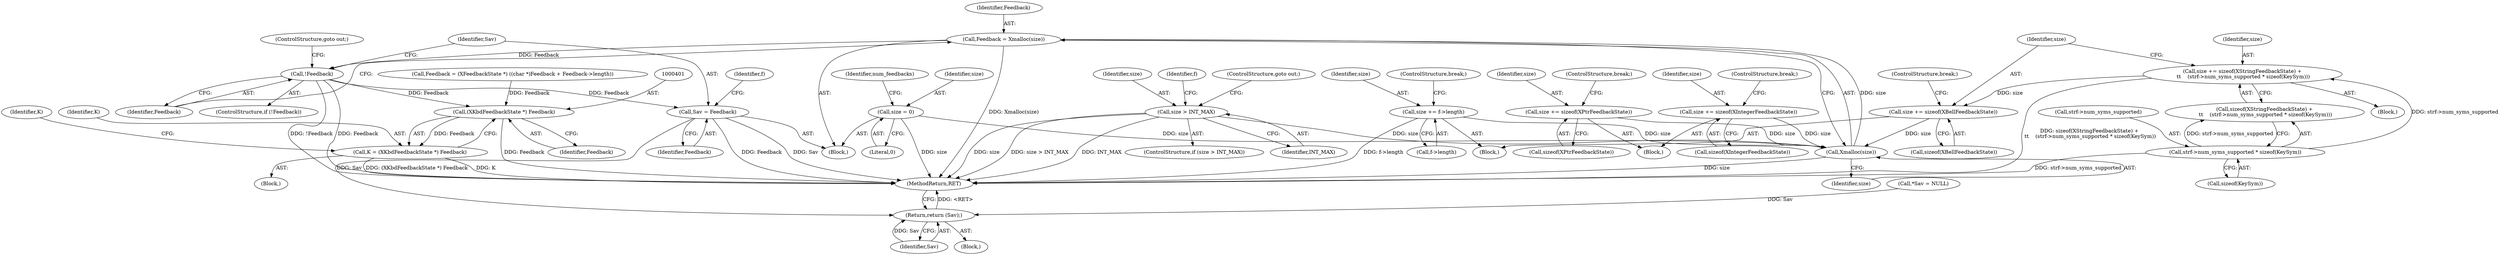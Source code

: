 digraph "0_libXi_19a9cd607de73947fcfb104682f203ffe4e1f4e5_1@API" {
"1000363" [label="(Call,Feedback = Xmalloc(size))"];
"1000365" [label="(Call,Xmalloc(size))"];
"1000348" [label="(Call,size > INT_MAX)"];
"1000335" [label="(Call,size += sizeof(XBellFeedbackState))"];
"1000324" [label="(Call,size += sizeof(XStringFeedbackState) +\n \t\t    (strf->num_syms_supported * sizeof(KeySym)))"];
"1000329" [label="(Call,strf->num_syms_supported * sizeof(KeySym))"];
"1000188" [label="(Call,size = 0)"];
"1000341" [label="(Call,size += f->length)"];
"1000292" [label="(Call,size += sizeof(XIntegerFeedbackState))"];
"1000286" [label="(Call,size += sizeof(XPtrFeedbackState))"];
"1000368" [label="(Call,!Feedback)"];
"1000371" [label="(Call,Sav = Feedback)"];
"1000773" [label="(Return,return (Sav);)"];
"1000400" [label="(Call,(XKbdFeedbackState *) Feedback)"];
"1000398" [label="(Call,K = (XKbdFeedbackState *) Feedback)"];
"1000324" [label="(Call,size += sizeof(XStringFeedbackState) +\n \t\t    (strf->num_syms_supported * sizeof(KeySym)))"];
"1000365" [label="(Call,Xmalloc(size))"];
"1000343" [label="(Call,f->length)"];
"1000189" [label="(Identifier,size)"];
"1000326" [label="(Call,sizeof(XStringFeedbackState) +\n \t\t    (strf->num_syms_supported * sizeof(KeySym)))"];
"1000368" [label="(Call,!Feedback)"];
"1000405" [label="(Identifier,K)"];
"1000775" [label="(MethodReturn,RET)"];
"1000347" [label="(ControlStructure,if (size > INT_MAX))"];
"1000288" [label="(Call,sizeof(XPtrFeedbackState))"];
"1000298" [label="(Block,)"];
"1000333" [label="(Call,sizeof(KeySym))"];
"1000371" [label="(Call,Sav = Feedback)"];
"1000286" [label="(Call,size += sizeof(XPtrFeedbackState))"];
"1000375" [label="(Identifier,f)"];
"1000194" [label="(Identifier,num_feedbacks)"];
"1000110" [label="(Call,*Sav = NULL)"];
"1000188" [label="(Call,size = 0)"];
"1000325" [label="(Identifier,size)"];
"1000402" [label="(Identifier,Feedback)"];
"1000369" [label="(Identifier,Feedback)"];
"1000293" [label="(Identifier,size)"];
"1000363" [label="(Call,Feedback = Xmalloc(size))"];
"1000255" [label="(Block,)"];
"1000774" [label="(Identifier,Sav)"];
"1000190" [label="(Literal,0)"];
"1000346" [label="(ControlStructure,break;)"];
"1000342" [label="(Identifier,size)"];
"1000754" [label="(Call,Feedback = (XFeedbackState *) ((char *)Feedback + Feedback->length))"];
"1000398" [label="(Call,K = (XKbdFeedbackState *) Feedback)"];
"1000390" [label="(Block,)"];
"1000370" [label="(ControlStructure,goto out;)"];
"1000306" [label="(Block,)"];
"1000367" [label="(ControlStructure,if (!Feedback))"];
"1000349" [label="(Identifier,size)"];
"1000366" [label="(Identifier,size)"];
"1000294" [label="(Call,sizeof(XIntegerFeedbackState))"];
"1000287" [label="(Identifier,size)"];
"1000400" [label="(Call,(XKbdFeedbackState *) Feedback)"];
"1000335" [label="(Call,size += sizeof(XBellFeedbackState))"];
"1000350" [label="(Identifier,INT_MAX)"];
"1000339" [label="(ControlStructure,break;)"];
"1000773" [label="(Return,return (Sav);)"];
"1000353" [label="(Identifier,f)"];
"1000348" [label="(Call,size > INT_MAX)"];
"1000336" [label="(Identifier,size)"];
"1000372" [label="(Identifier,Sav)"];
"1000364" [label="(Identifier,Feedback)"];
"1000185" [label="(Block,)"];
"1000337" [label="(Call,sizeof(XBellFeedbackState))"];
"1000341" [label="(Call,size += f->length)"];
"1000330" [label="(Call,strf->num_syms_supported)"];
"1000296" [label="(ControlStructure,break;)"];
"1000351" [label="(ControlStructure,goto out;)"];
"1000329" [label="(Call,strf->num_syms_supported * sizeof(KeySym))"];
"1000373" [label="(Identifier,Feedback)"];
"1000104" [label="(Block,)"];
"1000399" [label="(Identifier,K)"];
"1000292" [label="(Call,size += sizeof(XIntegerFeedbackState))"];
"1000290" [label="(ControlStructure,break;)"];
"1000363" -> "1000185"  [label="AST: "];
"1000363" -> "1000365"  [label="CFG: "];
"1000364" -> "1000363"  [label="AST: "];
"1000365" -> "1000363"  [label="AST: "];
"1000369" -> "1000363"  [label="CFG: "];
"1000363" -> "1000775"  [label="DDG: Xmalloc(size)"];
"1000365" -> "1000363"  [label="DDG: size"];
"1000363" -> "1000368"  [label="DDG: Feedback"];
"1000365" -> "1000366"  [label="CFG: "];
"1000366" -> "1000365"  [label="AST: "];
"1000365" -> "1000775"  [label="DDG: size"];
"1000348" -> "1000365"  [label="DDG: size"];
"1000335" -> "1000365"  [label="DDG: size"];
"1000188" -> "1000365"  [label="DDG: size"];
"1000341" -> "1000365"  [label="DDG: size"];
"1000292" -> "1000365"  [label="DDG: size"];
"1000286" -> "1000365"  [label="DDG: size"];
"1000348" -> "1000347"  [label="AST: "];
"1000348" -> "1000350"  [label="CFG: "];
"1000349" -> "1000348"  [label="AST: "];
"1000350" -> "1000348"  [label="AST: "];
"1000351" -> "1000348"  [label="CFG: "];
"1000353" -> "1000348"  [label="CFG: "];
"1000348" -> "1000775"  [label="DDG: size"];
"1000348" -> "1000775"  [label="DDG: size > INT_MAX"];
"1000348" -> "1000775"  [label="DDG: INT_MAX"];
"1000335" -> "1000298"  [label="AST: "];
"1000335" -> "1000337"  [label="CFG: "];
"1000336" -> "1000335"  [label="AST: "];
"1000337" -> "1000335"  [label="AST: "];
"1000339" -> "1000335"  [label="CFG: "];
"1000324" -> "1000335"  [label="DDG: size"];
"1000324" -> "1000306"  [label="AST: "];
"1000324" -> "1000326"  [label="CFG: "];
"1000325" -> "1000324"  [label="AST: "];
"1000326" -> "1000324"  [label="AST: "];
"1000336" -> "1000324"  [label="CFG: "];
"1000324" -> "1000775"  [label="DDG: sizeof(XStringFeedbackState) +\n \t\t    (strf->num_syms_supported * sizeof(KeySym))"];
"1000329" -> "1000324"  [label="DDG: strf->num_syms_supported"];
"1000329" -> "1000326"  [label="AST: "];
"1000329" -> "1000333"  [label="CFG: "];
"1000330" -> "1000329"  [label="AST: "];
"1000333" -> "1000329"  [label="AST: "];
"1000326" -> "1000329"  [label="CFG: "];
"1000329" -> "1000775"  [label="DDG: strf->num_syms_supported"];
"1000329" -> "1000326"  [label="DDG: strf->num_syms_supported"];
"1000188" -> "1000185"  [label="AST: "];
"1000188" -> "1000190"  [label="CFG: "];
"1000189" -> "1000188"  [label="AST: "];
"1000190" -> "1000188"  [label="AST: "];
"1000194" -> "1000188"  [label="CFG: "];
"1000188" -> "1000775"  [label="DDG: size"];
"1000341" -> "1000298"  [label="AST: "];
"1000341" -> "1000343"  [label="CFG: "];
"1000342" -> "1000341"  [label="AST: "];
"1000343" -> "1000341"  [label="AST: "];
"1000346" -> "1000341"  [label="CFG: "];
"1000341" -> "1000775"  [label="DDG: f->length"];
"1000292" -> "1000255"  [label="AST: "];
"1000292" -> "1000294"  [label="CFG: "];
"1000293" -> "1000292"  [label="AST: "];
"1000294" -> "1000292"  [label="AST: "];
"1000296" -> "1000292"  [label="CFG: "];
"1000286" -> "1000255"  [label="AST: "];
"1000286" -> "1000288"  [label="CFG: "];
"1000287" -> "1000286"  [label="AST: "];
"1000288" -> "1000286"  [label="AST: "];
"1000290" -> "1000286"  [label="CFG: "];
"1000368" -> "1000367"  [label="AST: "];
"1000368" -> "1000369"  [label="CFG: "];
"1000369" -> "1000368"  [label="AST: "];
"1000370" -> "1000368"  [label="CFG: "];
"1000372" -> "1000368"  [label="CFG: "];
"1000368" -> "1000775"  [label="DDG: Feedback"];
"1000368" -> "1000775"  [label="DDG: !Feedback"];
"1000368" -> "1000371"  [label="DDG: Feedback"];
"1000368" -> "1000400"  [label="DDG: Feedback"];
"1000371" -> "1000185"  [label="AST: "];
"1000371" -> "1000373"  [label="CFG: "];
"1000372" -> "1000371"  [label="AST: "];
"1000373" -> "1000371"  [label="AST: "];
"1000375" -> "1000371"  [label="CFG: "];
"1000371" -> "1000775"  [label="DDG: Feedback"];
"1000371" -> "1000775"  [label="DDG: Sav"];
"1000371" -> "1000773"  [label="DDG: Sav"];
"1000773" -> "1000104"  [label="AST: "];
"1000773" -> "1000774"  [label="CFG: "];
"1000774" -> "1000773"  [label="AST: "];
"1000775" -> "1000773"  [label="CFG: "];
"1000773" -> "1000775"  [label="DDG: <RET>"];
"1000774" -> "1000773"  [label="DDG: Sav"];
"1000110" -> "1000773"  [label="DDG: Sav"];
"1000400" -> "1000398"  [label="AST: "];
"1000400" -> "1000402"  [label="CFG: "];
"1000401" -> "1000400"  [label="AST: "];
"1000402" -> "1000400"  [label="AST: "];
"1000398" -> "1000400"  [label="CFG: "];
"1000400" -> "1000775"  [label="DDG: Feedback"];
"1000400" -> "1000398"  [label="DDG: Feedback"];
"1000754" -> "1000400"  [label="DDG: Feedback"];
"1000398" -> "1000390"  [label="AST: "];
"1000399" -> "1000398"  [label="AST: "];
"1000405" -> "1000398"  [label="CFG: "];
"1000398" -> "1000775"  [label="DDG: (XKbdFeedbackState *) Feedback"];
"1000398" -> "1000775"  [label="DDG: K"];
}
